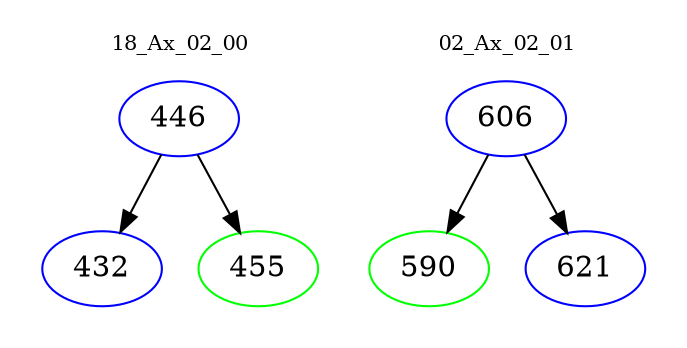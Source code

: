 digraph{
subgraph cluster_0 {
color = white
label = "18_Ax_02_00";
fontsize=10;
T0_446 [label="446", color="blue"]
T0_446 -> T0_432 [color="black"]
T0_432 [label="432", color="blue"]
T0_446 -> T0_455 [color="black"]
T0_455 [label="455", color="green"]
}
subgraph cluster_1 {
color = white
label = "02_Ax_02_01";
fontsize=10;
T1_606 [label="606", color="blue"]
T1_606 -> T1_590 [color="black"]
T1_590 [label="590", color="green"]
T1_606 -> T1_621 [color="black"]
T1_621 [label="621", color="blue"]
}
}
